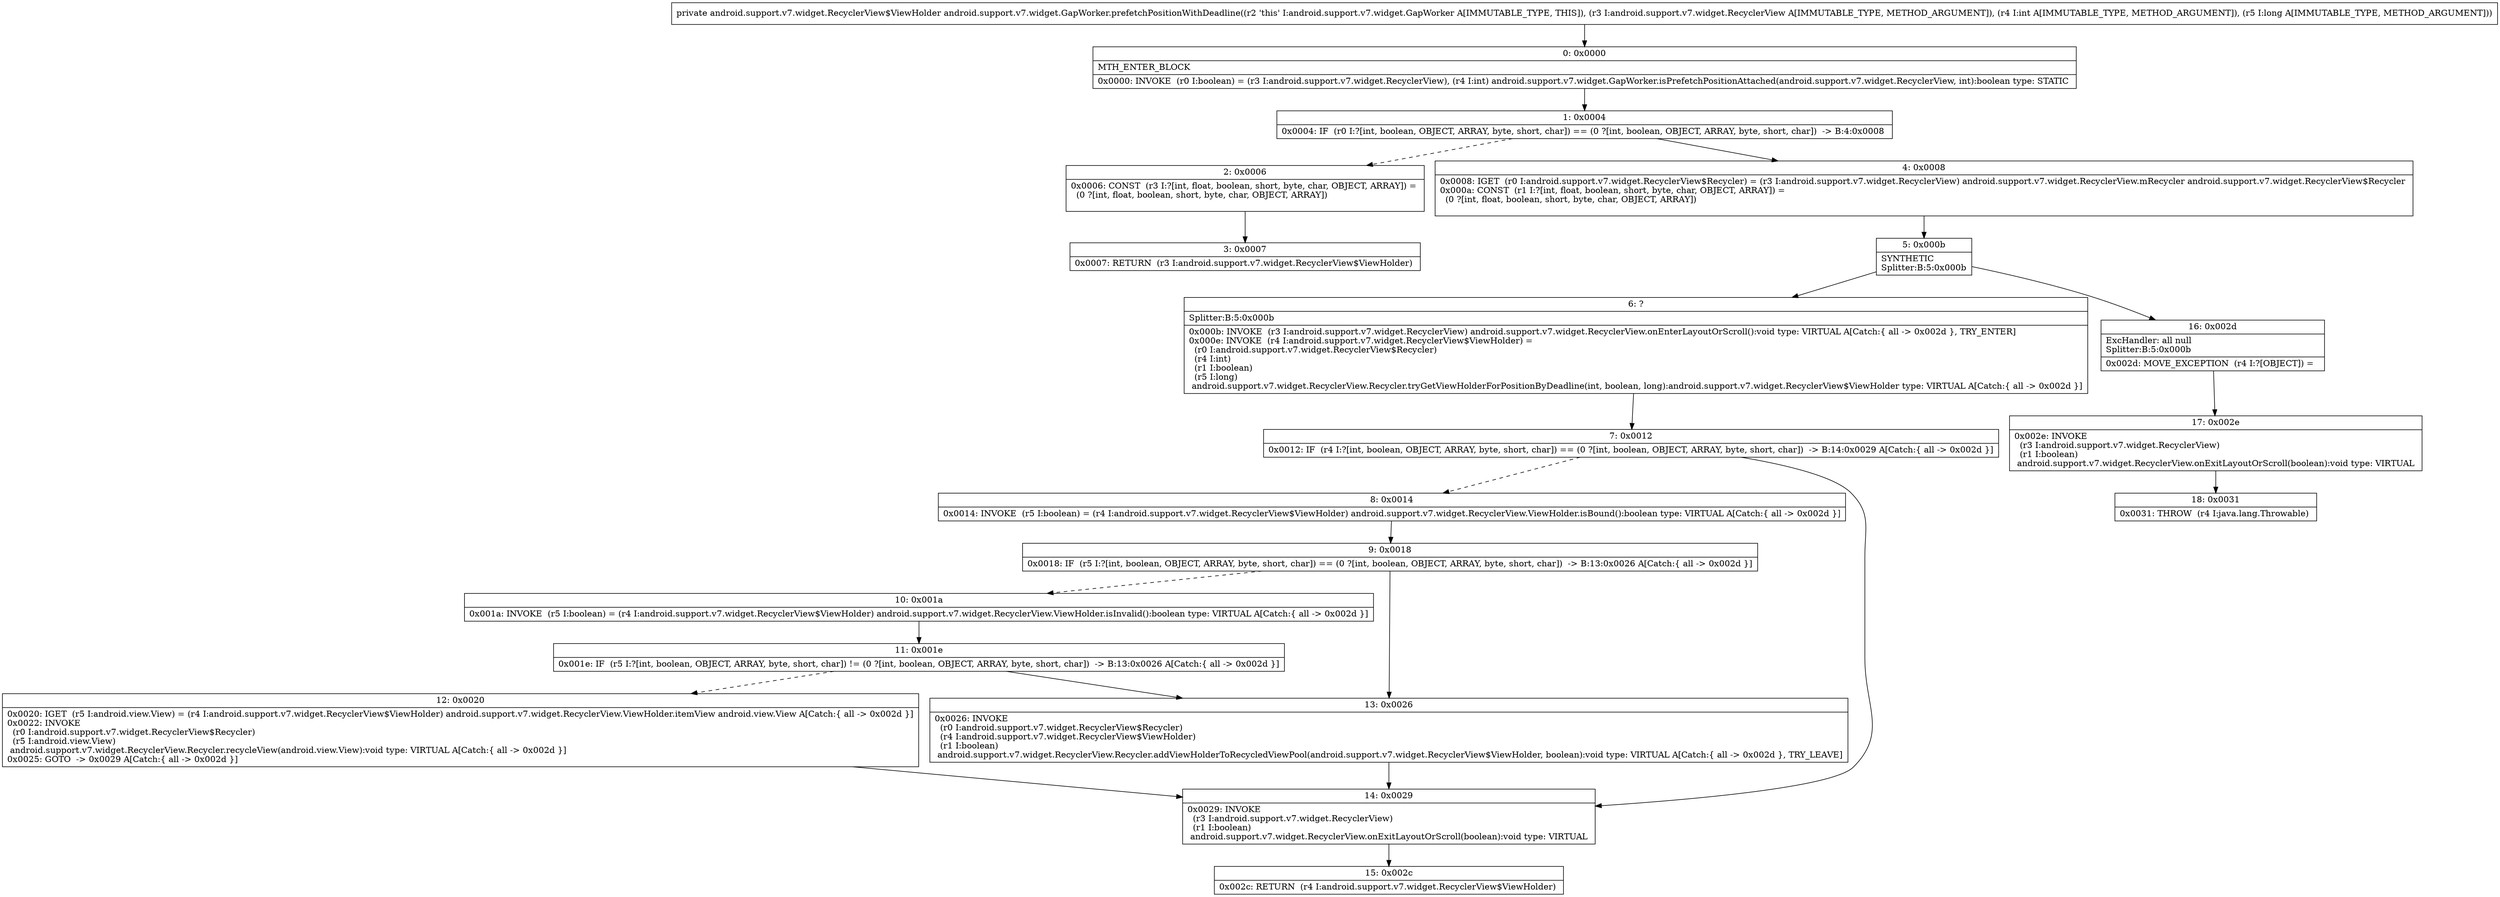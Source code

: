 digraph "CFG forandroid.support.v7.widget.GapWorker.prefetchPositionWithDeadline(Landroid\/support\/v7\/widget\/RecyclerView;IJ)Landroid\/support\/v7\/widget\/RecyclerView$ViewHolder;" {
Node_0 [shape=record,label="{0\:\ 0x0000|MTH_ENTER_BLOCK\l|0x0000: INVOKE  (r0 I:boolean) = (r3 I:android.support.v7.widget.RecyclerView), (r4 I:int) android.support.v7.widget.GapWorker.isPrefetchPositionAttached(android.support.v7.widget.RecyclerView, int):boolean type: STATIC \l}"];
Node_1 [shape=record,label="{1\:\ 0x0004|0x0004: IF  (r0 I:?[int, boolean, OBJECT, ARRAY, byte, short, char]) == (0 ?[int, boolean, OBJECT, ARRAY, byte, short, char])  \-\> B:4:0x0008 \l}"];
Node_2 [shape=record,label="{2\:\ 0x0006|0x0006: CONST  (r3 I:?[int, float, boolean, short, byte, char, OBJECT, ARRAY]) = \l  (0 ?[int, float, boolean, short, byte, char, OBJECT, ARRAY])\l \l}"];
Node_3 [shape=record,label="{3\:\ 0x0007|0x0007: RETURN  (r3 I:android.support.v7.widget.RecyclerView$ViewHolder) \l}"];
Node_4 [shape=record,label="{4\:\ 0x0008|0x0008: IGET  (r0 I:android.support.v7.widget.RecyclerView$Recycler) = (r3 I:android.support.v7.widget.RecyclerView) android.support.v7.widget.RecyclerView.mRecycler android.support.v7.widget.RecyclerView$Recycler \l0x000a: CONST  (r1 I:?[int, float, boolean, short, byte, char, OBJECT, ARRAY]) = \l  (0 ?[int, float, boolean, short, byte, char, OBJECT, ARRAY])\l \l}"];
Node_5 [shape=record,label="{5\:\ 0x000b|SYNTHETIC\lSplitter:B:5:0x000b\l}"];
Node_6 [shape=record,label="{6\:\ ?|Splitter:B:5:0x000b\l|0x000b: INVOKE  (r3 I:android.support.v7.widget.RecyclerView) android.support.v7.widget.RecyclerView.onEnterLayoutOrScroll():void type: VIRTUAL A[Catch:\{ all \-\> 0x002d \}, TRY_ENTER]\l0x000e: INVOKE  (r4 I:android.support.v7.widget.RecyclerView$ViewHolder) = \l  (r0 I:android.support.v7.widget.RecyclerView$Recycler)\l  (r4 I:int)\l  (r1 I:boolean)\l  (r5 I:long)\l android.support.v7.widget.RecyclerView.Recycler.tryGetViewHolderForPositionByDeadline(int, boolean, long):android.support.v7.widget.RecyclerView$ViewHolder type: VIRTUAL A[Catch:\{ all \-\> 0x002d \}]\l}"];
Node_7 [shape=record,label="{7\:\ 0x0012|0x0012: IF  (r4 I:?[int, boolean, OBJECT, ARRAY, byte, short, char]) == (0 ?[int, boolean, OBJECT, ARRAY, byte, short, char])  \-\> B:14:0x0029 A[Catch:\{ all \-\> 0x002d \}]\l}"];
Node_8 [shape=record,label="{8\:\ 0x0014|0x0014: INVOKE  (r5 I:boolean) = (r4 I:android.support.v7.widget.RecyclerView$ViewHolder) android.support.v7.widget.RecyclerView.ViewHolder.isBound():boolean type: VIRTUAL A[Catch:\{ all \-\> 0x002d \}]\l}"];
Node_9 [shape=record,label="{9\:\ 0x0018|0x0018: IF  (r5 I:?[int, boolean, OBJECT, ARRAY, byte, short, char]) == (0 ?[int, boolean, OBJECT, ARRAY, byte, short, char])  \-\> B:13:0x0026 A[Catch:\{ all \-\> 0x002d \}]\l}"];
Node_10 [shape=record,label="{10\:\ 0x001a|0x001a: INVOKE  (r5 I:boolean) = (r4 I:android.support.v7.widget.RecyclerView$ViewHolder) android.support.v7.widget.RecyclerView.ViewHolder.isInvalid():boolean type: VIRTUAL A[Catch:\{ all \-\> 0x002d \}]\l}"];
Node_11 [shape=record,label="{11\:\ 0x001e|0x001e: IF  (r5 I:?[int, boolean, OBJECT, ARRAY, byte, short, char]) != (0 ?[int, boolean, OBJECT, ARRAY, byte, short, char])  \-\> B:13:0x0026 A[Catch:\{ all \-\> 0x002d \}]\l}"];
Node_12 [shape=record,label="{12\:\ 0x0020|0x0020: IGET  (r5 I:android.view.View) = (r4 I:android.support.v7.widget.RecyclerView$ViewHolder) android.support.v7.widget.RecyclerView.ViewHolder.itemView android.view.View A[Catch:\{ all \-\> 0x002d \}]\l0x0022: INVOKE  \l  (r0 I:android.support.v7.widget.RecyclerView$Recycler)\l  (r5 I:android.view.View)\l android.support.v7.widget.RecyclerView.Recycler.recycleView(android.view.View):void type: VIRTUAL A[Catch:\{ all \-\> 0x002d \}]\l0x0025: GOTO  \-\> 0x0029 A[Catch:\{ all \-\> 0x002d \}]\l}"];
Node_13 [shape=record,label="{13\:\ 0x0026|0x0026: INVOKE  \l  (r0 I:android.support.v7.widget.RecyclerView$Recycler)\l  (r4 I:android.support.v7.widget.RecyclerView$ViewHolder)\l  (r1 I:boolean)\l android.support.v7.widget.RecyclerView.Recycler.addViewHolderToRecycledViewPool(android.support.v7.widget.RecyclerView$ViewHolder, boolean):void type: VIRTUAL A[Catch:\{ all \-\> 0x002d \}, TRY_LEAVE]\l}"];
Node_14 [shape=record,label="{14\:\ 0x0029|0x0029: INVOKE  \l  (r3 I:android.support.v7.widget.RecyclerView)\l  (r1 I:boolean)\l android.support.v7.widget.RecyclerView.onExitLayoutOrScroll(boolean):void type: VIRTUAL \l}"];
Node_15 [shape=record,label="{15\:\ 0x002c|0x002c: RETURN  (r4 I:android.support.v7.widget.RecyclerView$ViewHolder) \l}"];
Node_16 [shape=record,label="{16\:\ 0x002d|ExcHandler: all null\lSplitter:B:5:0x000b\l|0x002d: MOVE_EXCEPTION  (r4 I:?[OBJECT]) =  \l}"];
Node_17 [shape=record,label="{17\:\ 0x002e|0x002e: INVOKE  \l  (r3 I:android.support.v7.widget.RecyclerView)\l  (r1 I:boolean)\l android.support.v7.widget.RecyclerView.onExitLayoutOrScroll(boolean):void type: VIRTUAL \l}"];
Node_18 [shape=record,label="{18\:\ 0x0031|0x0031: THROW  (r4 I:java.lang.Throwable) \l}"];
MethodNode[shape=record,label="{private android.support.v7.widget.RecyclerView$ViewHolder android.support.v7.widget.GapWorker.prefetchPositionWithDeadline((r2 'this' I:android.support.v7.widget.GapWorker A[IMMUTABLE_TYPE, THIS]), (r3 I:android.support.v7.widget.RecyclerView A[IMMUTABLE_TYPE, METHOD_ARGUMENT]), (r4 I:int A[IMMUTABLE_TYPE, METHOD_ARGUMENT]), (r5 I:long A[IMMUTABLE_TYPE, METHOD_ARGUMENT])) }"];
MethodNode -> Node_0;
Node_0 -> Node_1;
Node_1 -> Node_2[style=dashed];
Node_1 -> Node_4;
Node_2 -> Node_3;
Node_4 -> Node_5;
Node_5 -> Node_6;
Node_5 -> Node_16;
Node_6 -> Node_7;
Node_7 -> Node_8[style=dashed];
Node_7 -> Node_14;
Node_8 -> Node_9;
Node_9 -> Node_10[style=dashed];
Node_9 -> Node_13;
Node_10 -> Node_11;
Node_11 -> Node_12[style=dashed];
Node_11 -> Node_13;
Node_12 -> Node_14;
Node_13 -> Node_14;
Node_14 -> Node_15;
Node_16 -> Node_17;
Node_17 -> Node_18;
}

